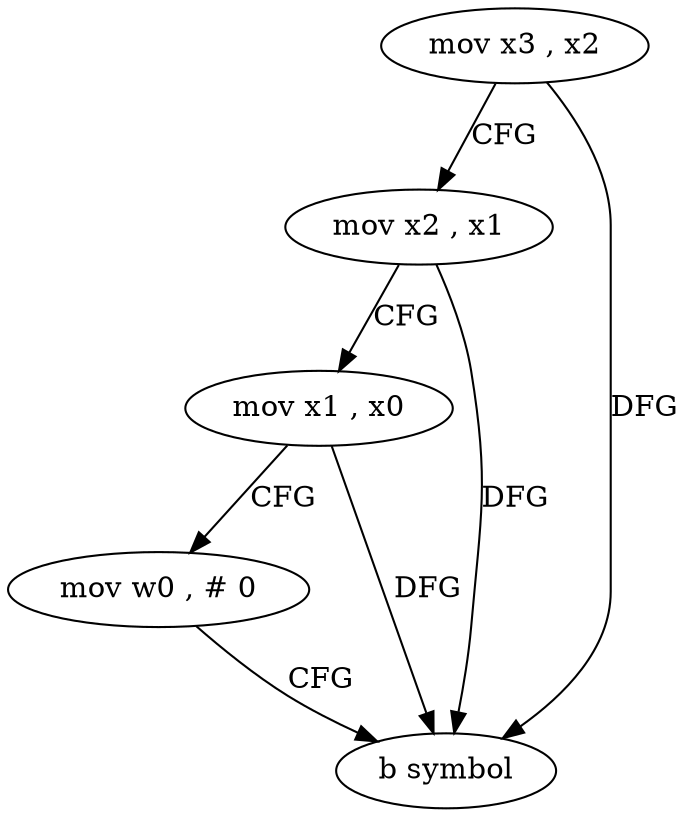 digraph "func" {
"4230064" [label = "mov x3 , x2" ]
"4230068" [label = "mov x2 , x1" ]
"4230072" [label = "mov x1 , x0" ]
"4230076" [label = "mov w0 , # 0" ]
"4230080" [label = "b symbol" ]
"4230064" -> "4230068" [ label = "CFG" ]
"4230064" -> "4230080" [ label = "DFG" ]
"4230068" -> "4230072" [ label = "CFG" ]
"4230068" -> "4230080" [ label = "DFG" ]
"4230072" -> "4230076" [ label = "CFG" ]
"4230072" -> "4230080" [ label = "DFG" ]
"4230076" -> "4230080" [ label = "CFG" ]
}
